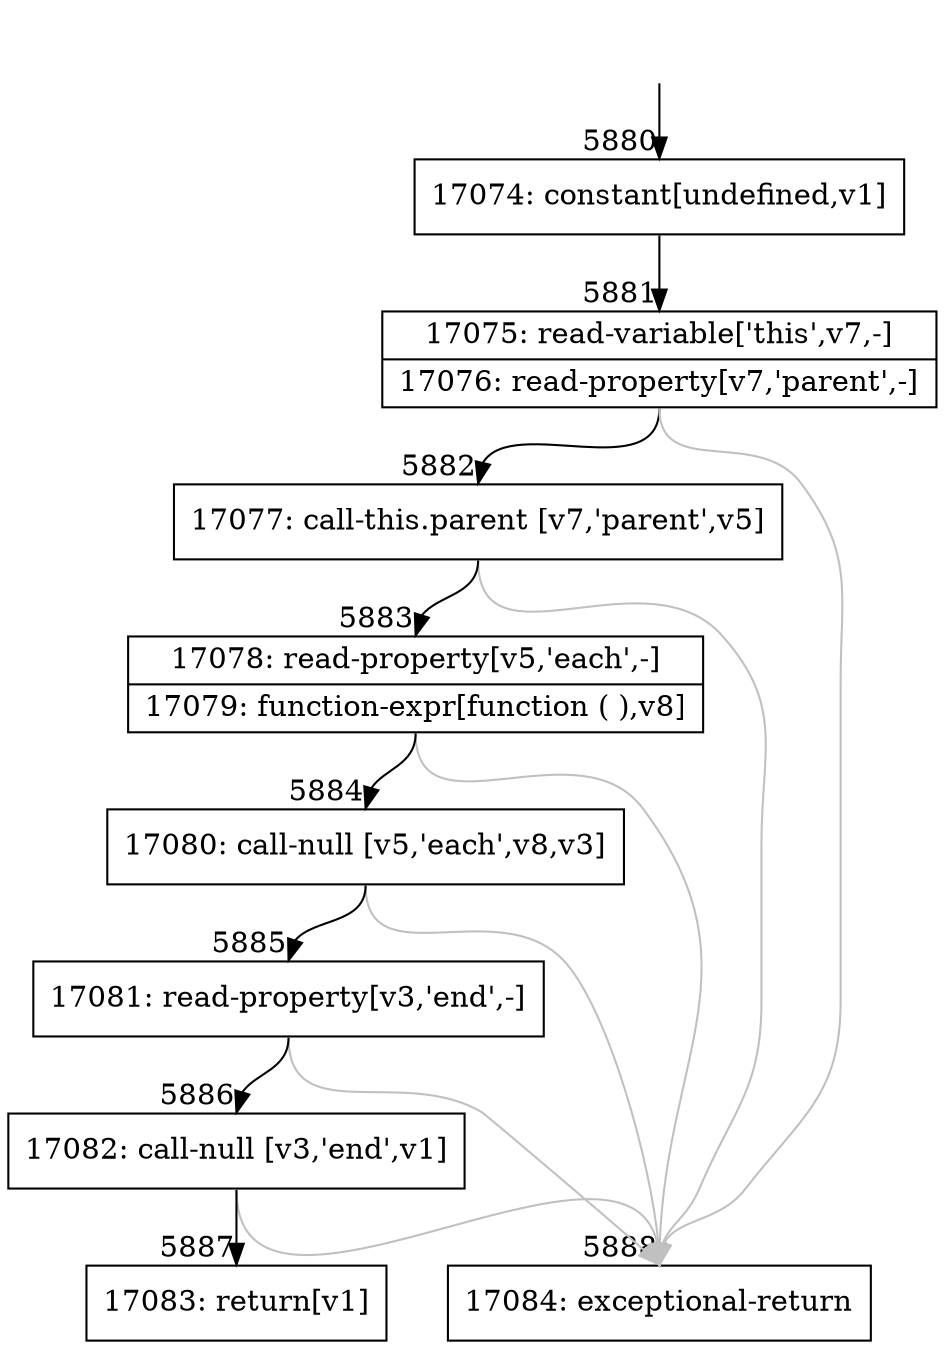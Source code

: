 digraph {
rankdir="TD"
BB_entry383[shape=none,label=""];
BB_entry383 -> BB5880 [tailport=s, headport=n, headlabel="    5880"]
BB5880 [shape=record label="{17074: constant[undefined,v1]}" ] 
BB5880 -> BB5881 [tailport=s, headport=n, headlabel="      5881"]
BB5881 [shape=record label="{17075: read-variable['this',v7,-]|17076: read-property[v7,'parent',-]}" ] 
BB5881 -> BB5882 [tailport=s, headport=n, headlabel="      5882"]
BB5881 -> BB5888 [tailport=s, headport=n, color=gray, headlabel="      5888"]
BB5882 [shape=record label="{17077: call-this.parent [v7,'parent',v5]}" ] 
BB5882 -> BB5883 [tailport=s, headport=n, headlabel="      5883"]
BB5882 -> BB5888 [tailport=s, headport=n, color=gray]
BB5883 [shape=record label="{17078: read-property[v5,'each',-]|17079: function-expr[function ( ),v8]}" ] 
BB5883 -> BB5884 [tailport=s, headport=n, headlabel="      5884"]
BB5883 -> BB5888 [tailport=s, headport=n, color=gray]
BB5884 [shape=record label="{17080: call-null [v5,'each',v8,v3]}" ] 
BB5884 -> BB5885 [tailport=s, headport=n, headlabel="      5885"]
BB5884 -> BB5888 [tailport=s, headport=n, color=gray]
BB5885 [shape=record label="{17081: read-property[v3,'end',-]}" ] 
BB5885 -> BB5886 [tailport=s, headport=n, headlabel="      5886"]
BB5885 -> BB5888 [tailport=s, headport=n, color=gray]
BB5886 [shape=record label="{17082: call-null [v3,'end',v1]}" ] 
BB5886 -> BB5887 [tailport=s, headport=n, headlabel="      5887"]
BB5886 -> BB5888 [tailport=s, headport=n, color=gray]
BB5887 [shape=record label="{17083: return[v1]}" ] 
BB5888 [shape=record label="{17084: exceptional-return}" ] 
}
